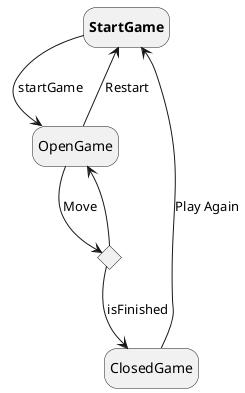 @startuml
hide empty description

state "**StartGame**" as StartGame_origin
state a <<choice>> 

StartGame_origin -down-> OpenGame: startGame
OpenGame -down-> a : Move
a --> ClosedGame : isFinished
a --> OpenGame
OpenGame --> StartGame_origin : Restart
ClosedGame -up-> StartGame_origin : Play Again
@enduml
